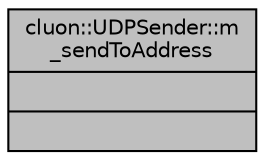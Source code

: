 digraph "cluon::UDPSender::m_sendToAddress"
{
 // LATEX_PDF_SIZE
  edge [fontname="Helvetica",fontsize="10",labelfontname="Helvetica",labelfontsize="10"];
  node [fontname="Helvetica",fontsize="10",shape=record];
  Node1 [label="{cluon::UDPSender::m\l_sendToAddress\n||}",height=0.2,width=0.4,color="black", fillcolor="grey75", style="filled", fontcolor="black",tooltip=" "];
}

